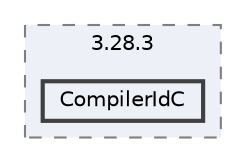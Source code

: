 digraph "linuxbuild/CMakeFiles/3.28.3/CompilerIdC"
{
 // LATEX_PDF_SIZE
  bgcolor="transparent";
  edge [fontname=Helvetica,fontsize=10,labelfontname=Helvetica,labelfontsize=10];
  node [fontname=Helvetica,fontsize=10,shape=box,height=0.2,width=0.4];
  compound=true
  subgraph clusterdir_c19dff487dd0d9a54d31b6d545aef97b {
    graph [ bgcolor="#edf0f7", pencolor="grey50", label="3.28.3", fontname=Helvetica,fontsize=10 style="filled,dashed", URL="dir_c19dff487dd0d9a54d31b6d545aef97b.html",tooltip=""]
  dir_3e4bddea6a7ee7ca949c150272cb0772 [label="CompilerIdC", fillcolor="#edf0f7", color="grey25", style="filled,bold", URL="dir_3e4bddea6a7ee7ca949c150272cb0772.html",tooltip=""];
  }
}
